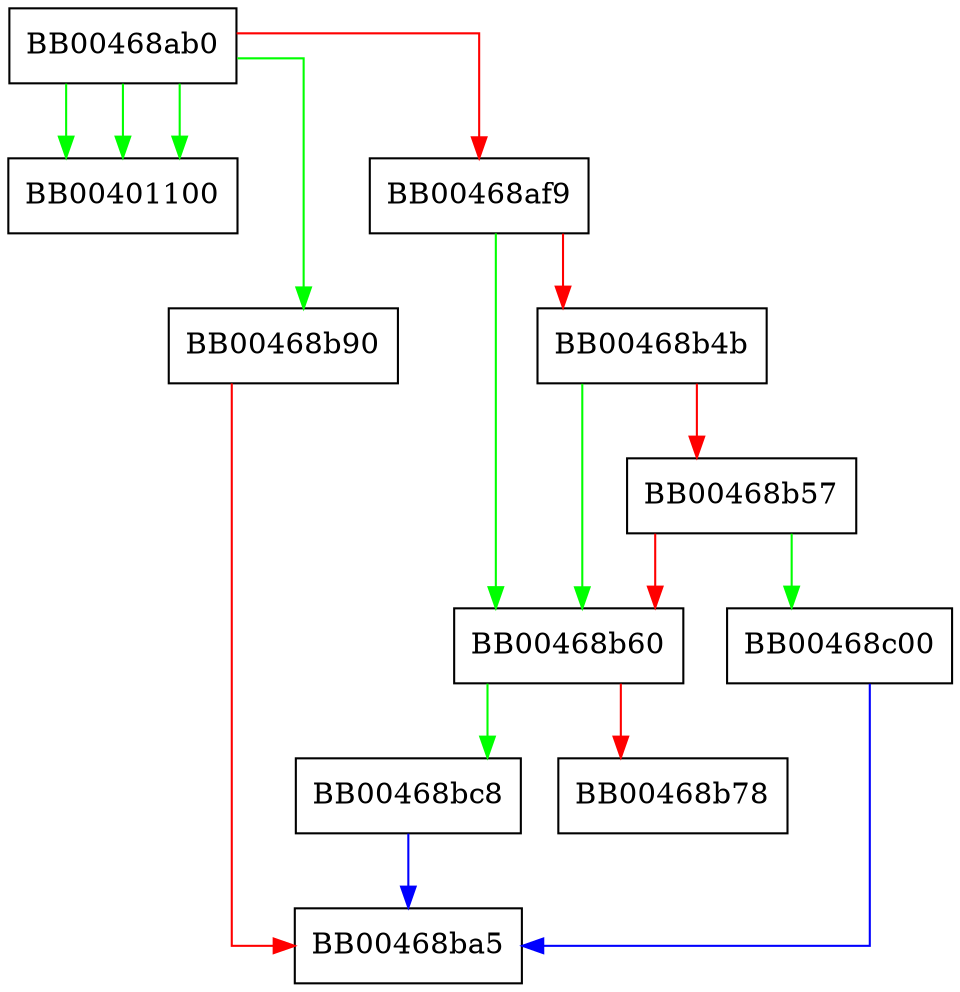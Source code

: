 digraph rotate_serial {
  node [shape="box"];
  graph [splines=ortho];
  BB00468ab0 -> BB00401100 [color="green"];
  BB00468ab0 -> BB00401100 [color="green"];
  BB00468ab0 -> BB00401100 [color="green"];
  BB00468ab0 -> BB00468b90 [color="green"];
  BB00468ab0 -> BB00468af9 [color="red"];
  BB00468af9 -> BB00468b60 [color="green"];
  BB00468af9 -> BB00468b4b [color="red"];
  BB00468b4b -> BB00468b60 [color="green"];
  BB00468b4b -> BB00468b57 [color="red"];
  BB00468b57 -> BB00468c00 [color="green"];
  BB00468b57 -> BB00468b60 [color="red"];
  BB00468b60 -> BB00468bc8 [color="green"];
  BB00468b60 -> BB00468b78 [color="red"];
  BB00468b90 -> BB00468ba5 [color="red"];
  BB00468bc8 -> BB00468ba5 [color="blue"];
  BB00468c00 -> BB00468ba5 [color="blue"];
}